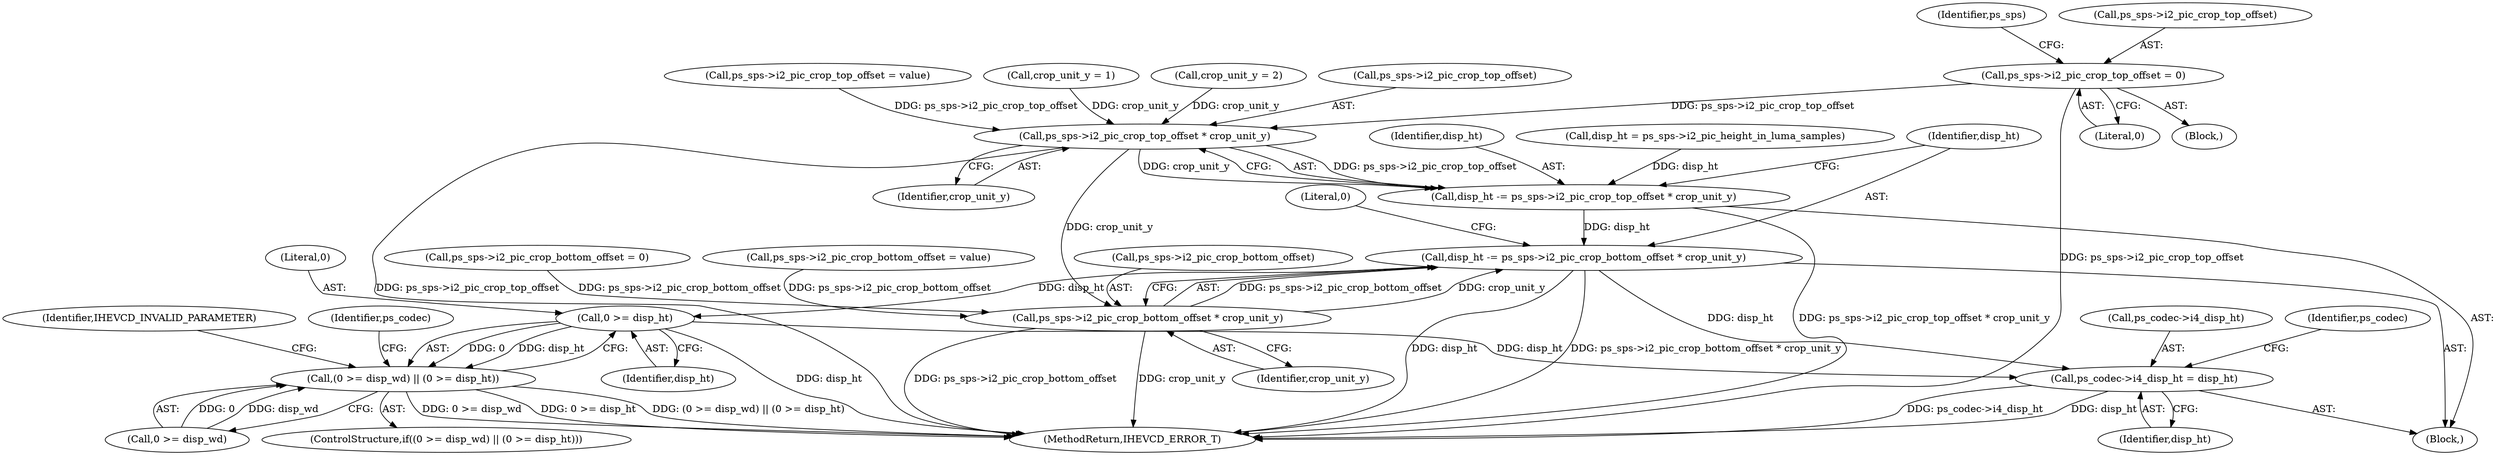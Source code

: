 digraph "0_Android_45c97f878bee15cd97262fe7f57ecea71990fed7@pointer" {
"1000419" [label="(Call,ps_sps->i2_pic_crop_top_offset = 0)"];
"1001203" [label="(Call,ps_sps->i2_pic_crop_top_offset * crop_unit_y)"];
"1001201" [label="(Call,disp_ht -= ps_sps->i2_pic_crop_top_offset * crop_unit_y)"];
"1001208" [label="(Call,disp_ht -= ps_sps->i2_pic_crop_bottom_offset * crop_unit_y)"];
"1001220" [label="(Call,0 >= disp_ht)"];
"1001216" [label="(Call,(0 >= disp_wd) || (0 >= disp_ht))"];
"1001230" [label="(Call,ps_codec->i4_disp_ht = disp_ht)"];
"1001210" [label="(Call,ps_sps->i2_pic_crop_bottom_offset * crop_unit_y)"];
"1000393" [label="(Call,ps_sps->i2_pic_crop_top_offset = value)"];
"1000426" [label="(Identifier,ps_sps)"];
"1001201" [label="(Call,disp_ht -= ps_sps->i2_pic_crop_top_offset * crop_unit_y)"];
"1001221" [label="(Literal,0)"];
"1001237" [label="(Identifier,ps_codec)"];
"1001210" [label="(Call,ps_sps->i2_pic_crop_bottom_offset * crop_unit_y)"];
"1001216" [label="(Call,(0 >= disp_wd) || (0 >= disp_ht))"];
"1001215" [label="(ControlStructure,if((0 >= disp_wd) || (0 >= disp_ht)))"];
"1001224" [label="(Identifier,IHEVCD_INVALID_PARAMETER)"];
"1001161" [label="(Call,crop_unit_y = 1)"];
"1001209" [label="(Identifier,disp_ht)"];
"1001218" [label="(Literal,0)"];
"1000419" [label="(Call,ps_sps->i2_pic_crop_top_offset = 0)"];
"1001217" [label="(Call,0 >= disp_wd)"];
"1001234" [label="(Identifier,disp_ht)"];
"1001214" [label="(Identifier,crop_unit_y)"];
"1000402" [label="(Call,ps_sps->i2_pic_crop_bottom_offset = value)"];
"1001174" [label="(Call,crop_unit_y = 2)"];
"1001208" [label="(Call,disp_ht -= ps_sps->i2_pic_crop_bottom_offset * crop_unit_y)"];
"1001211" [label="(Call,ps_sps->i2_pic_crop_bottom_offset)"];
"1000423" [label="(Literal,0)"];
"1001222" [label="(Identifier,disp_ht)"];
"1000420" [label="(Call,ps_sps->i2_pic_crop_top_offset)"];
"1001227" [label="(Identifier,ps_codec)"];
"1000408" [label="(Block,)"];
"1001204" [label="(Call,ps_sps->i2_pic_crop_top_offset)"];
"1001202" [label="(Identifier,disp_ht)"];
"1001203" [label="(Call,ps_sps->i2_pic_crop_top_offset * crop_unit_y)"];
"1001207" [label="(Identifier,crop_unit_y)"];
"1000424" [label="(Call,ps_sps->i2_pic_crop_bottom_offset = 0)"];
"1001319" [label="(MethodReturn,IHEVCD_ERROR_T)"];
"1001230" [label="(Call,ps_codec->i4_disp_ht = disp_ht)"];
"1001196" [label="(Call,disp_ht = ps_sps->i2_pic_height_in_luma_samples)"];
"1001153" [label="(Block,)"];
"1001220" [label="(Call,0 >= disp_ht)"];
"1001231" [label="(Call,ps_codec->i4_disp_ht)"];
"1000419" -> "1000408"  [label="AST: "];
"1000419" -> "1000423"  [label="CFG: "];
"1000420" -> "1000419"  [label="AST: "];
"1000423" -> "1000419"  [label="AST: "];
"1000426" -> "1000419"  [label="CFG: "];
"1000419" -> "1001319"  [label="DDG: ps_sps->i2_pic_crop_top_offset"];
"1000419" -> "1001203"  [label="DDG: ps_sps->i2_pic_crop_top_offset"];
"1001203" -> "1001201"  [label="AST: "];
"1001203" -> "1001207"  [label="CFG: "];
"1001204" -> "1001203"  [label="AST: "];
"1001207" -> "1001203"  [label="AST: "];
"1001201" -> "1001203"  [label="CFG: "];
"1001203" -> "1001319"  [label="DDG: ps_sps->i2_pic_crop_top_offset"];
"1001203" -> "1001201"  [label="DDG: ps_sps->i2_pic_crop_top_offset"];
"1001203" -> "1001201"  [label="DDG: crop_unit_y"];
"1000393" -> "1001203"  [label="DDG: ps_sps->i2_pic_crop_top_offset"];
"1001174" -> "1001203"  [label="DDG: crop_unit_y"];
"1001161" -> "1001203"  [label="DDG: crop_unit_y"];
"1001203" -> "1001210"  [label="DDG: crop_unit_y"];
"1001201" -> "1001153"  [label="AST: "];
"1001202" -> "1001201"  [label="AST: "];
"1001209" -> "1001201"  [label="CFG: "];
"1001201" -> "1001319"  [label="DDG: ps_sps->i2_pic_crop_top_offset * crop_unit_y"];
"1001196" -> "1001201"  [label="DDG: disp_ht"];
"1001201" -> "1001208"  [label="DDG: disp_ht"];
"1001208" -> "1001153"  [label="AST: "];
"1001208" -> "1001210"  [label="CFG: "];
"1001209" -> "1001208"  [label="AST: "];
"1001210" -> "1001208"  [label="AST: "];
"1001218" -> "1001208"  [label="CFG: "];
"1001208" -> "1001319"  [label="DDG: disp_ht"];
"1001208" -> "1001319"  [label="DDG: ps_sps->i2_pic_crop_bottom_offset * crop_unit_y"];
"1001210" -> "1001208"  [label="DDG: ps_sps->i2_pic_crop_bottom_offset"];
"1001210" -> "1001208"  [label="DDG: crop_unit_y"];
"1001208" -> "1001220"  [label="DDG: disp_ht"];
"1001208" -> "1001230"  [label="DDG: disp_ht"];
"1001220" -> "1001216"  [label="AST: "];
"1001220" -> "1001222"  [label="CFG: "];
"1001221" -> "1001220"  [label="AST: "];
"1001222" -> "1001220"  [label="AST: "];
"1001216" -> "1001220"  [label="CFG: "];
"1001220" -> "1001319"  [label="DDG: disp_ht"];
"1001220" -> "1001216"  [label="DDG: 0"];
"1001220" -> "1001216"  [label="DDG: disp_ht"];
"1001220" -> "1001230"  [label="DDG: disp_ht"];
"1001216" -> "1001215"  [label="AST: "];
"1001216" -> "1001217"  [label="CFG: "];
"1001217" -> "1001216"  [label="AST: "];
"1001224" -> "1001216"  [label="CFG: "];
"1001227" -> "1001216"  [label="CFG: "];
"1001216" -> "1001319"  [label="DDG: 0 >= disp_ht"];
"1001216" -> "1001319"  [label="DDG: (0 >= disp_wd) || (0 >= disp_ht)"];
"1001216" -> "1001319"  [label="DDG: 0 >= disp_wd"];
"1001217" -> "1001216"  [label="DDG: 0"];
"1001217" -> "1001216"  [label="DDG: disp_wd"];
"1001230" -> "1001153"  [label="AST: "];
"1001230" -> "1001234"  [label="CFG: "];
"1001231" -> "1001230"  [label="AST: "];
"1001234" -> "1001230"  [label="AST: "];
"1001237" -> "1001230"  [label="CFG: "];
"1001230" -> "1001319"  [label="DDG: disp_ht"];
"1001230" -> "1001319"  [label="DDG: ps_codec->i4_disp_ht"];
"1001210" -> "1001214"  [label="CFG: "];
"1001211" -> "1001210"  [label="AST: "];
"1001214" -> "1001210"  [label="AST: "];
"1001210" -> "1001319"  [label="DDG: ps_sps->i2_pic_crop_bottom_offset"];
"1001210" -> "1001319"  [label="DDG: crop_unit_y"];
"1000402" -> "1001210"  [label="DDG: ps_sps->i2_pic_crop_bottom_offset"];
"1000424" -> "1001210"  [label="DDG: ps_sps->i2_pic_crop_bottom_offset"];
}
